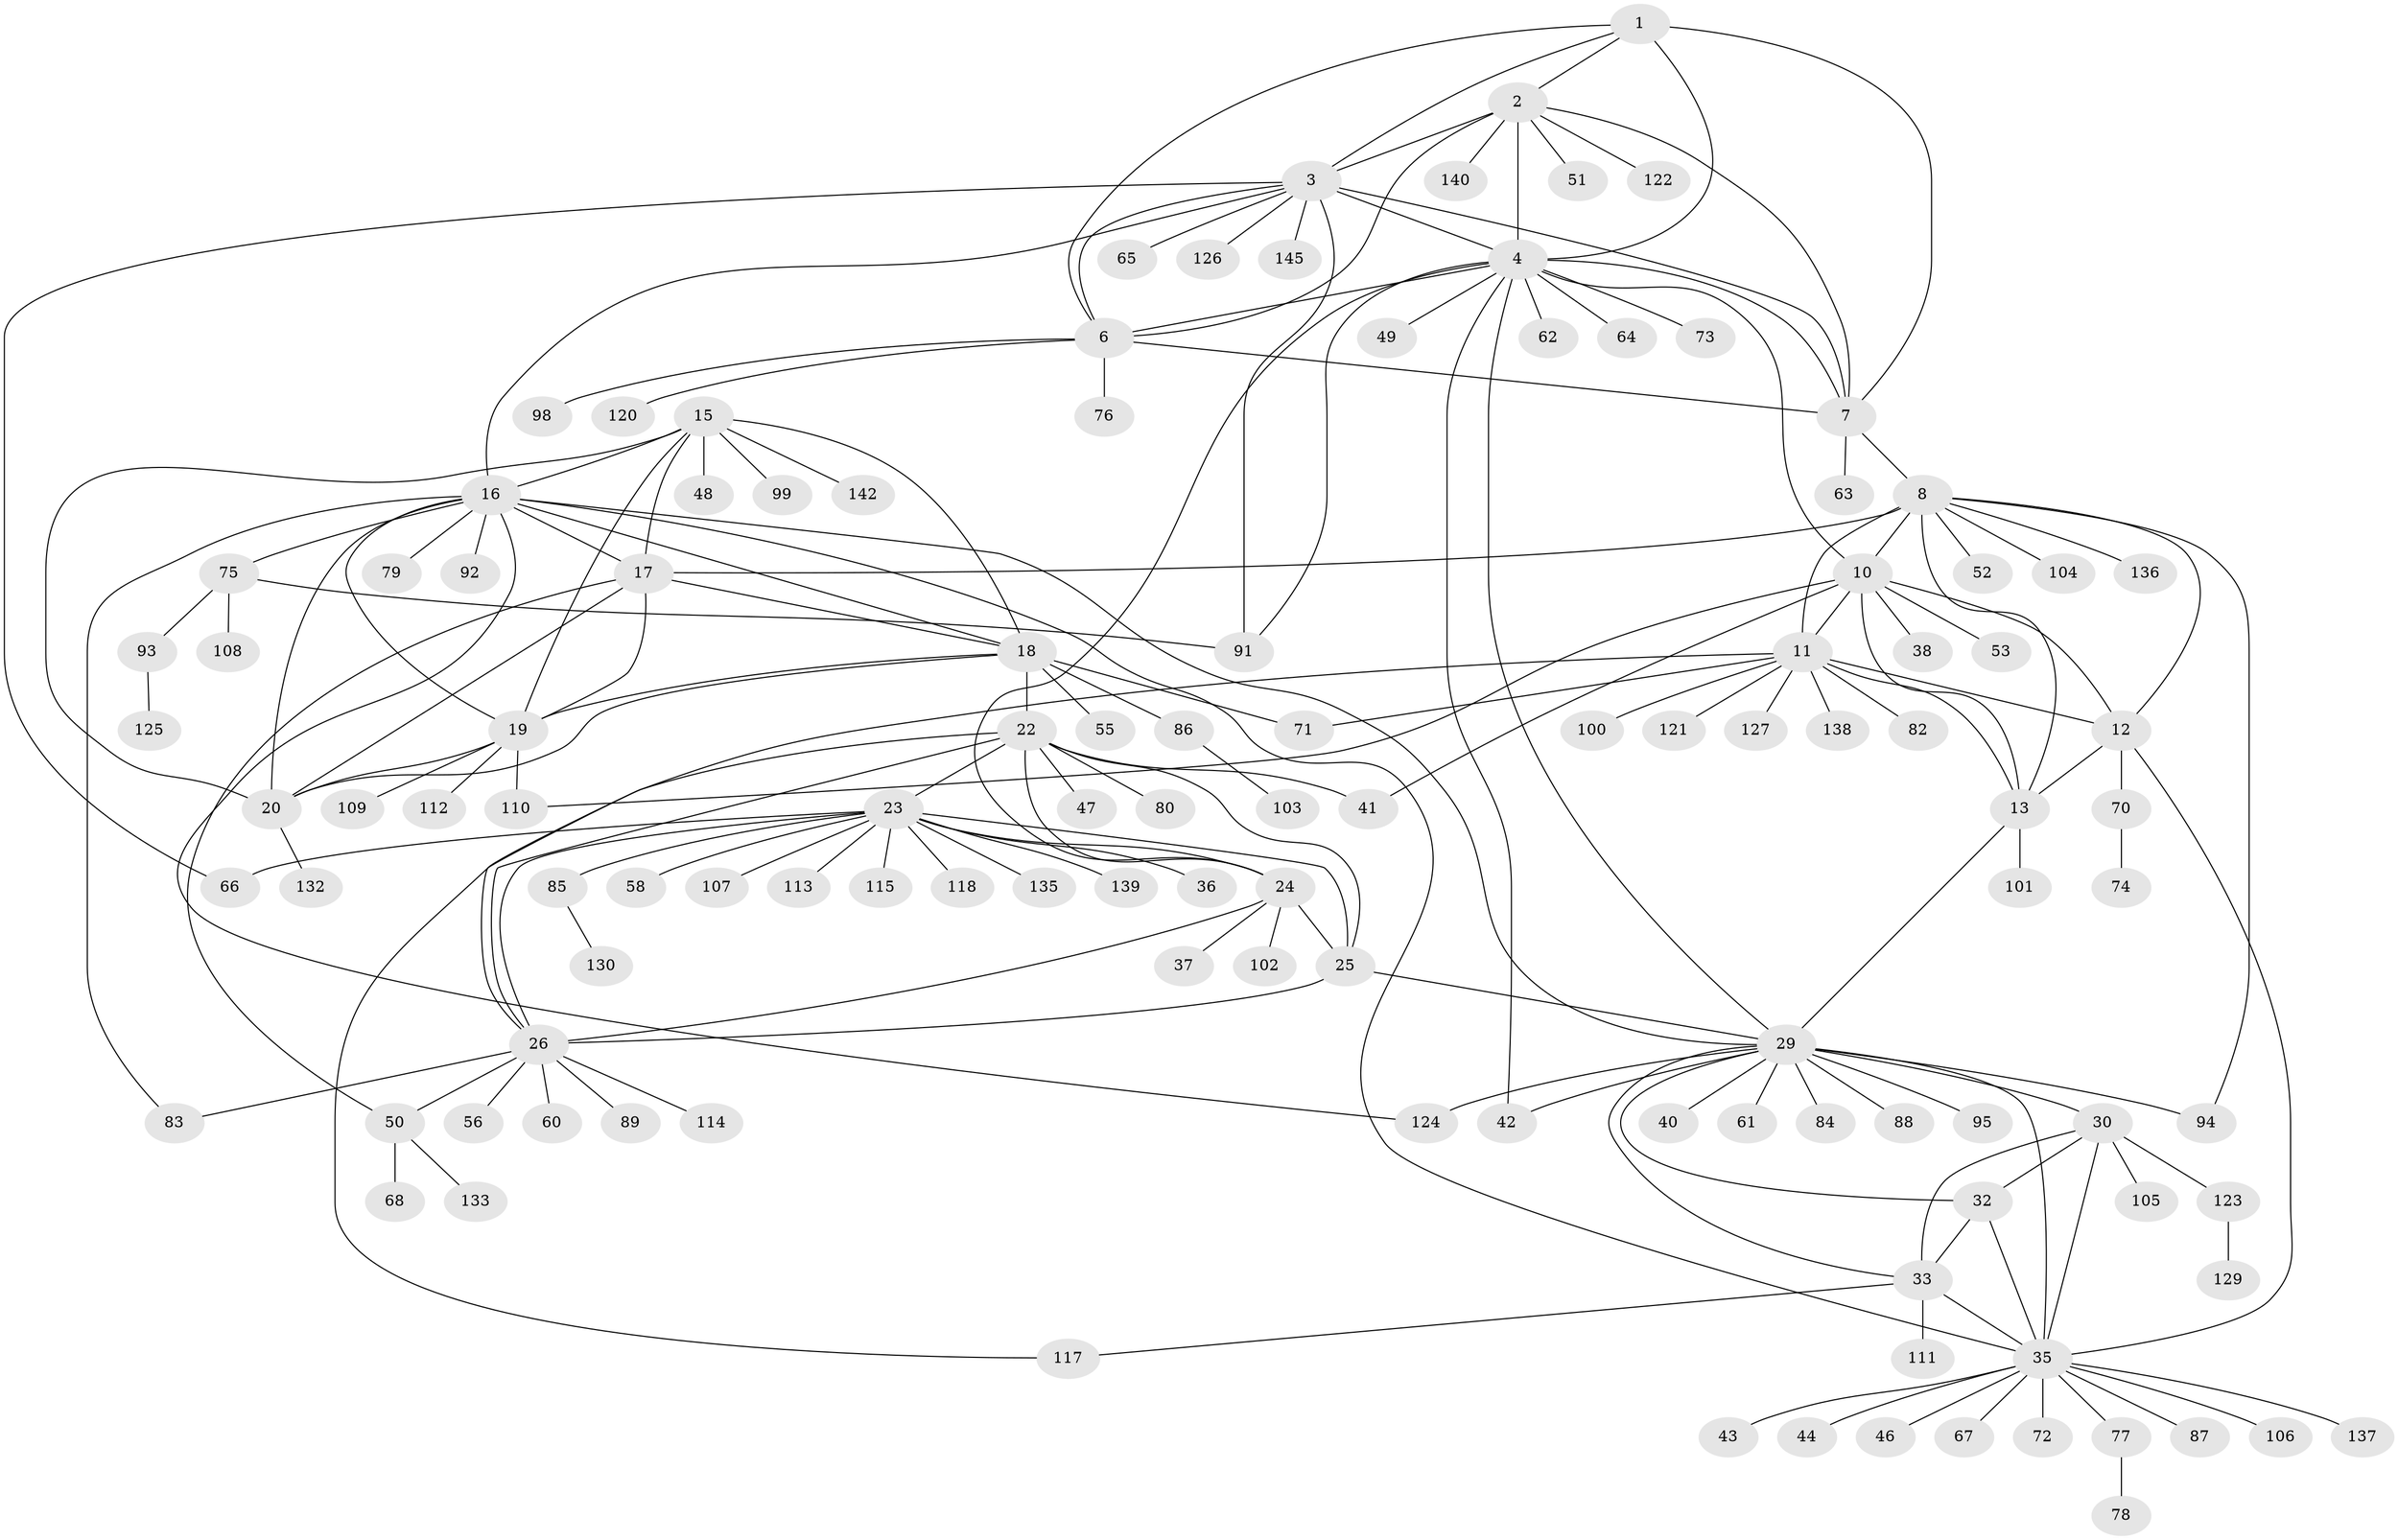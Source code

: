 // original degree distribution, {6: 0.027586206896551724, 9: 0.05517241379310345, 12: 0.013793103448275862, 11: 0.006896551724137931, 10: 0.05517241379310345, 8: 0.041379310344827586, 14: 0.013793103448275862, 7: 0.013793103448275862, 17: 0.013793103448275862, 1: 0.5655172413793104, 2: 0.15862068965517243, 4: 0.013793103448275862, 3: 0.020689655172413793}
// Generated by graph-tools (version 1.1) at 2025/42/03/06/25 10:42:13]
// undirected, 119 vertices, 177 edges
graph export_dot {
graph [start="1"]
  node [color=gray90,style=filled];
  1;
  2 [super="+81"];
  3 [super="+39"];
  4 [super="+5"];
  6 [super="+54"];
  7;
  8 [super="+9"];
  10 [super="+97"];
  11 [super="+14"];
  12;
  13 [super="+69"];
  15 [super="+21"];
  16 [super="+59"];
  17 [super="+96"];
  18;
  19 [super="+57"];
  20 [super="+90"];
  22 [super="+131"];
  23 [super="+144"];
  24 [super="+27"];
  25;
  26 [super="+28"];
  29 [super="+31"];
  30 [super="+34"];
  32;
  33;
  35 [super="+45"];
  36;
  37;
  38;
  40;
  41;
  42;
  43;
  44;
  46;
  47;
  48;
  49;
  50 [super="+141"];
  51;
  52;
  53;
  55;
  56 [super="+128"];
  58;
  60;
  61;
  62;
  63;
  64;
  65 [super="+119"];
  66;
  67;
  68 [super="+134"];
  70;
  71;
  72;
  73;
  74;
  75;
  76;
  77;
  78;
  79;
  80;
  82;
  83;
  84;
  85;
  86 [super="+116"];
  87;
  88;
  89;
  91 [super="+143"];
  92;
  93;
  94;
  95;
  98;
  99;
  100;
  101;
  102;
  103;
  104;
  105;
  106;
  107;
  108;
  109;
  110;
  111;
  112;
  113;
  114;
  115;
  117;
  118;
  120;
  121;
  122;
  123;
  124;
  125;
  126;
  127;
  129;
  130;
  132;
  133;
  135;
  136;
  137;
  138;
  139;
  140;
  142;
  145;
  1 -- 2;
  1 -- 3;
  1 -- 4 [weight=2];
  1 -- 6;
  1 -- 7;
  2 -- 3;
  2 -- 4 [weight=2];
  2 -- 6;
  2 -- 7;
  2 -- 51;
  2 -- 140;
  2 -- 122;
  3 -- 4 [weight=2];
  3 -- 6;
  3 -- 7;
  3 -- 16;
  3 -- 65;
  3 -- 66;
  3 -- 126;
  3 -- 145;
  3 -- 91;
  4 -- 6 [weight=2];
  4 -- 7 [weight=2];
  4 -- 29;
  4 -- 62;
  4 -- 64;
  4 -- 73;
  4 -- 42;
  4 -- 49;
  4 -- 91;
  4 -- 10;
  4 -- 24;
  6 -- 7;
  6 -- 76;
  6 -- 98;
  6 -- 120;
  7 -- 8;
  7 -- 63;
  8 -- 10 [weight=2];
  8 -- 11 [weight=4];
  8 -- 12 [weight=2];
  8 -- 13 [weight=2];
  8 -- 17;
  8 -- 136;
  8 -- 104;
  8 -- 52;
  8 -- 94;
  10 -- 11 [weight=2];
  10 -- 12;
  10 -- 13;
  10 -- 38;
  10 -- 41;
  10 -- 53;
  10 -- 110;
  11 -- 12 [weight=2];
  11 -- 13 [weight=2];
  11 -- 26;
  11 -- 71;
  11 -- 100;
  11 -- 138;
  11 -- 82;
  11 -- 121;
  11 -- 127;
  12 -- 13;
  12 -- 70;
  12 -- 35;
  13 -- 101;
  13 -- 29;
  15 -- 16 [weight=2];
  15 -- 17 [weight=2];
  15 -- 18 [weight=2];
  15 -- 19 [weight=2];
  15 -- 20 [weight=2];
  15 -- 48;
  15 -- 142;
  15 -- 99;
  16 -- 17;
  16 -- 18;
  16 -- 19;
  16 -- 20;
  16 -- 35;
  16 -- 75;
  16 -- 79;
  16 -- 83;
  16 -- 92;
  16 -- 124;
  16 -- 29;
  17 -- 18;
  17 -- 19;
  17 -- 20;
  17 -- 50;
  18 -- 19;
  18 -- 20;
  18 -- 22;
  18 -- 55;
  18 -- 71;
  18 -- 86;
  19 -- 20;
  19 -- 109;
  19 -- 110;
  19 -- 112;
  20 -- 132;
  22 -- 23;
  22 -- 24 [weight=2];
  22 -- 25;
  22 -- 26 [weight=2];
  22 -- 41;
  22 -- 47;
  22 -- 80;
  22 -- 117;
  23 -- 24 [weight=2];
  23 -- 25;
  23 -- 26 [weight=2];
  23 -- 36;
  23 -- 58;
  23 -- 66;
  23 -- 85;
  23 -- 107;
  23 -- 113;
  23 -- 115;
  23 -- 118;
  23 -- 135;
  23 -- 139;
  24 -- 25 [weight=2];
  24 -- 26 [weight=4];
  24 -- 37;
  24 -- 102;
  25 -- 26 [weight=2];
  25 -- 29;
  26 -- 56;
  26 -- 60;
  26 -- 83;
  26 -- 89;
  26 -- 50;
  26 -- 114;
  29 -- 30 [weight=4];
  29 -- 32 [weight=2];
  29 -- 33 [weight=2];
  29 -- 35 [weight=2];
  29 -- 88;
  29 -- 94;
  29 -- 124;
  29 -- 40;
  29 -- 42;
  29 -- 61;
  29 -- 84;
  29 -- 95;
  30 -- 32 [weight=2];
  30 -- 33 [weight=2];
  30 -- 35 [weight=2];
  30 -- 105;
  30 -- 123;
  32 -- 33;
  32 -- 35;
  33 -- 35;
  33 -- 111;
  33 -- 117;
  35 -- 43;
  35 -- 44;
  35 -- 46;
  35 -- 67;
  35 -- 72;
  35 -- 77;
  35 -- 87;
  35 -- 106;
  35 -- 137;
  50 -- 68;
  50 -- 133;
  70 -- 74;
  75 -- 91;
  75 -- 93;
  75 -- 108;
  77 -- 78;
  85 -- 130;
  86 -- 103;
  93 -- 125;
  123 -- 129;
}
